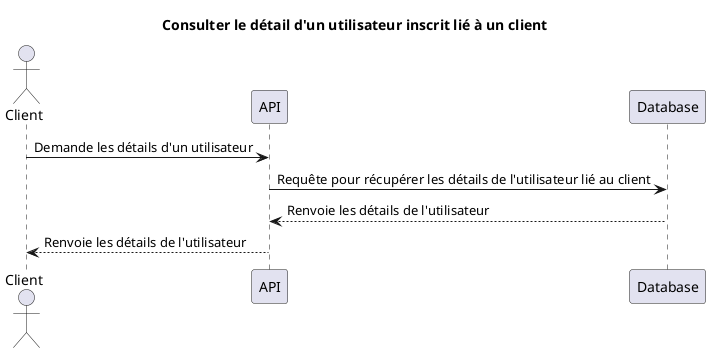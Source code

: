 @startuml
title Consulter le détail d'un utilisateur inscrit lié à un client

actor Client

Client -> API : Demande les détails d'un utilisateur
API -> Database : Requête pour récupérer les détails de l'utilisateur lié au client
Database --> API : Renvoie les détails de l'utilisateur
API --> Client : Renvoie les détails de l'utilisateur
@enduml
